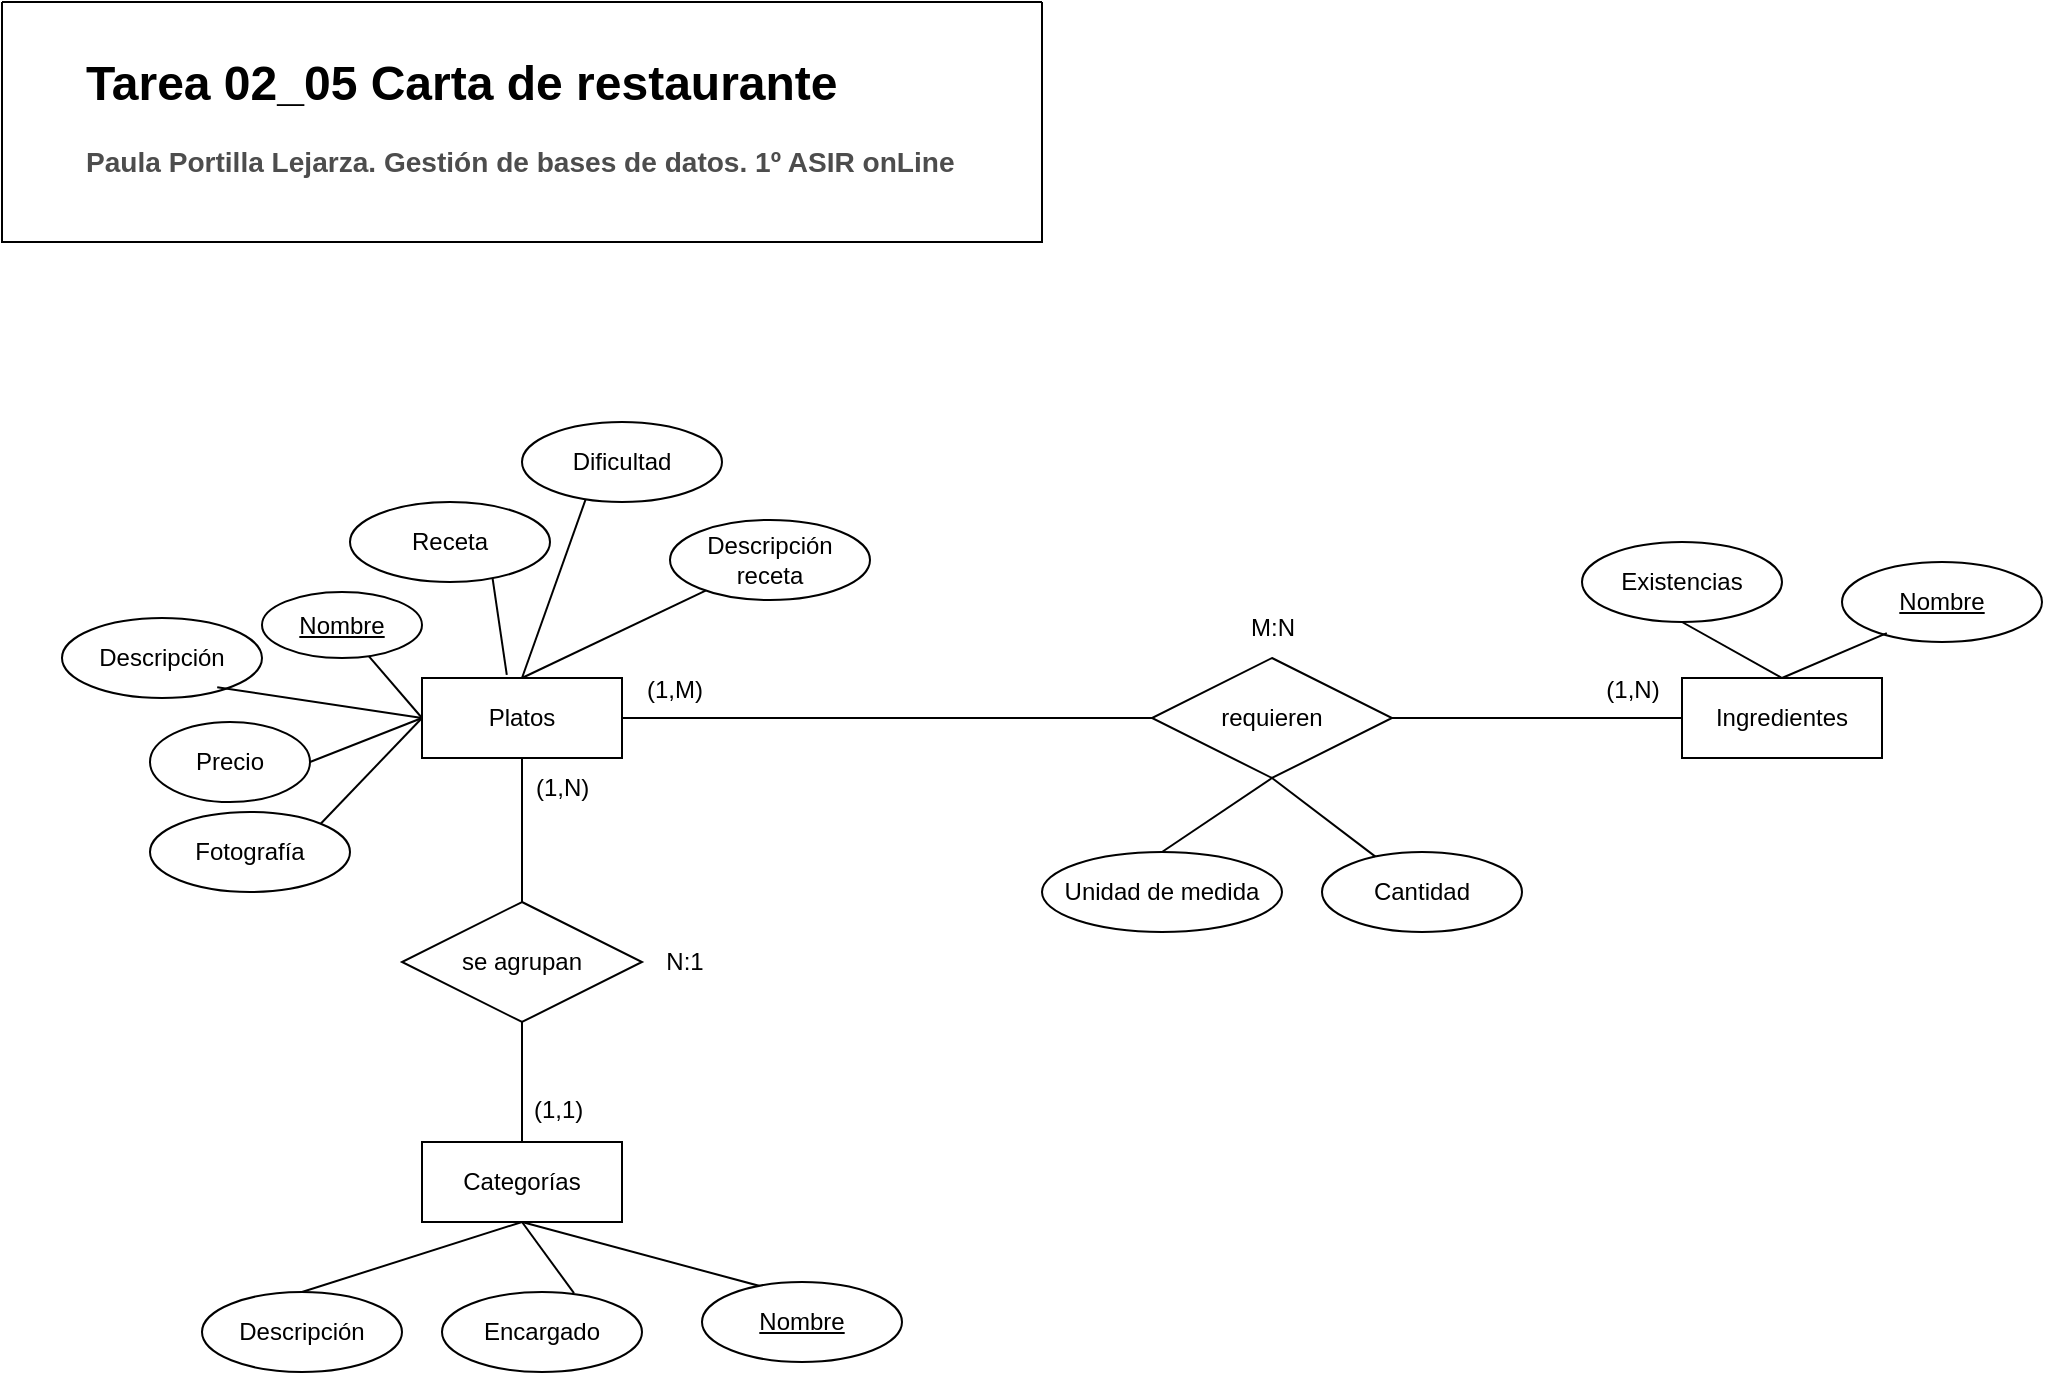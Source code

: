 <mxfile version="24.8.9">
  <diagram name="Page-1" id="WBDv5_wROoBOC59eoUjj">
    <mxGraphModel dx="1750" dy="897" grid="1" gridSize="10" guides="1" tooltips="1" connect="1" arrows="1" fold="1" page="1" pageScale="1" pageWidth="1169" pageHeight="827" math="0" shadow="0">
      <root>
        <mxCell id="0" />
        <mxCell id="1" parent="0" />
        <mxCell id="DAipajvYqbnX_JBAI4qC-70" value="" style="endArrow=none;html=1;rounded=0;exitX=0.5;exitY=0;exitDx=0;exitDy=0;entryX=0.5;entryY=1;entryDx=0;entryDy=0;" parent="1" target="DAipajvYqbnX_JBAI4qC-21" edge="1">
          <mxGeometry relative="1" as="geometry">
            <mxPoint x="440" y="695" as="sourcePoint" />
            <mxPoint x="340" y="635" as="targetPoint" />
          </mxGeometry>
        </mxCell>
        <mxCell id="DAipajvYqbnX_JBAI4qC-47" value="" style="endArrow=none;html=1;rounded=0;exitX=0.332;exitY=0.87;exitDx=0;exitDy=0;entryX=0.5;entryY=0;entryDx=0;entryDy=0;exitPerimeter=0;" parent="1" source="DAipajvYqbnX_JBAI4qC-4" target="DAipajvYqbnX_JBAI4qC-1" edge="1">
          <mxGeometry relative="1" as="geometry">
            <mxPoint x="250" y="540" as="sourcePoint" />
            <mxPoint x="410" y="540" as="targetPoint" />
          </mxGeometry>
        </mxCell>
        <mxCell id="DAipajvYqbnX_JBAI4qC-53" value="" style="endArrow=none;html=1;rounded=0;entryX=0.712;entryY=0.94;entryDx=0;entryDy=0;exitX=0.424;exitY=-0.04;exitDx=0;exitDy=0;exitPerimeter=0;entryPerimeter=0;" parent="1" source="DAipajvYqbnX_JBAI4qC-1" target="DAipajvYqbnX_JBAI4qC-13" edge="1">
          <mxGeometry relative="1" as="geometry">
            <mxPoint x="315" y="410" as="sourcePoint" />
            <mxPoint x="354" y="370" as="targetPoint" />
          </mxGeometry>
        </mxCell>
        <mxCell id="DAipajvYqbnX_JBAI4qC-28" style="edgeStyle=orthogonalEdgeStyle;rounded=0;orthogonalLoop=1;jettySize=auto;html=1;exitX=0.5;exitY=1;exitDx=0;exitDy=0;entryX=0.5;entryY=0;entryDx=0;entryDy=0;endArrow=none;endFill=0;" parent="1" source="DAipajvYqbnX_JBAI4qC-1" target="DAipajvYqbnX_JBAI4qC-25" edge="1">
          <mxGeometry relative="1" as="geometry" />
        </mxCell>
        <mxCell id="DAipajvYqbnX_JBAI4qC-1" value="Platos" style="whiteSpace=wrap;html=1;align=center;" parent="1" vertex="1">
          <mxGeometry x="260" y="388" width="100" height="40" as="geometry" />
        </mxCell>
        <mxCell id="DAipajvYqbnX_JBAI4qC-3" value="Descripción" style="ellipse;whiteSpace=wrap;html=1;align=center;" parent="1" vertex="1">
          <mxGeometry x="80" y="358" width="100" height="40" as="geometry" />
        </mxCell>
        <mxCell id="DAipajvYqbnX_JBAI4qC-4" value="Dificultad" style="ellipse;whiteSpace=wrap;html=1;align=center;" parent="1" vertex="1">
          <mxGeometry x="310" y="260" width="100" height="40" as="geometry" />
        </mxCell>
        <mxCell id="DAipajvYqbnX_JBAI4qC-5" value="Fotografía" style="ellipse;whiteSpace=wrap;html=1;align=center;" parent="1" vertex="1">
          <mxGeometry x="124" y="455" width="100" height="40" as="geometry" />
        </mxCell>
        <mxCell id="DAipajvYqbnX_JBAI4qC-6" value="Precio" style="ellipse;whiteSpace=wrap;html=1;align=center;" parent="1" vertex="1">
          <mxGeometry x="124" y="410" width="80" height="40" as="geometry" />
        </mxCell>
        <mxCell id="DAipajvYqbnX_JBAI4qC-7" value="Nombre" style="ellipse;whiteSpace=wrap;html=1;align=center;fontStyle=4;" parent="1" vertex="1">
          <mxGeometry x="180" y="345" width="80" height="33" as="geometry" />
        </mxCell>
        <mxCell id="DAipajvYqbnX_JBAI4qC-30" value="" style="edgeStyle=orthogonalEdgeStyle;rounded=0;orthogonalLoop=1;jettySize=auto;html=1;endArrow=none;endFill=0;" parent="1" source="DAipajvYqbnX_JBAI4qC-11" target="DAipajvYqbnX_JBAI4qC-1" edge="1">
          <mxGeometry relative="1" as="geometry" />
        </mxCell>
        <mxCell id="DAipajvYqbnX_JBAI4qC-52" style="edgeStyle=orthogonalEdgeStyle;rounded=0;orthogonalLoop=1;jettySize=auto;html=1;exitX=1;exitY=0.5;exitDx=0;exitDy=0;entryX=0;entryY=0.5;entryDx=0;entryDy=0;endArrow=none;endFill=0;" parent="1" source="DAipajvYqbnX_JBAI4qC-11" target="DAipajvYqbnX_JBAI4qC-17" edge="1">
          <mxGeometry relative="1" as="geometry" />
        </mxCell>
        <mxCell id="DAipajvYqbnX_JBAI4qC-11" value="requieren" style="shape=rhombus;perimeter=rhombusPerimeter;whiteSpace=wrap;html=1;align=center;" parent="1" vertex="1">
          <mxGeometry x="625" y="378" width="120" height="60" as="geometry" />
        </mxCell>
        <mxCell id="DAipajvYqbnX_JBAI4qC-12" value="Descripción" style="ellipse;whiteSpace=wrap;html=1;align=center;" parent="1" vertex="1">
          <mxGeometry x="150" y="695" width="100" height="40" as="geometry" />
        </mxCell>
        <mxCell id="DAipajvYqbnX_JBAI4qC-13" value="Receta" style="ellipse;whiteSpace=wrap;html=1;align=center;" parent="1" vertex="1">
          <mxGeometry x="224" y="300" width="100" height="40" as="geometry" />
        </mxCell>
        <mxCell id="DAipajvYqbnX_JBAI4qC-14" value="Unidad de medida" style="ellipse;whiteSpace=wrap;html=1;align=center;" parent="1" vertex="1">
          <mxGeometry x="570" y="475" width="120" height="40" as="geometry" />
        </mxCell>
        <mxCell id="DAipajvYqbnX_JBAI4qC-15" value="Cantidad" style="ellipse;whiteSpace=wrap;html=1;align=center;" parent="1" vertex="1">
          <mxGeometry x="710" y="475" width="100" height="40" as="geometry" />
        </mxCell>
        <mxCell id="DAipajvYqbnX_JBAI4qC-73" style="edgeStyle=orthogonalEdgeStyle;rounded=0;orthogonalLoop=1;jettySize=auto;html=1;exitX=0.75;exitY=1;exitDx=0;exitDy=0;" parent="1" source="DAipajvYqbnX_JBAI4qC-17" edge="1">
          <mxGeometry relative="1" as="geometry">
            <mxPoint x="960" y="390" as="targetPoint" />
          </mxGeometry>
        </mxCell>
        <mxCell id="DAipajvYqbnX_JBAI4qC-17" value="Ingredientes" style="whiteSpace=wrap;html=1;align=center;" parent="1" vertex="1">
          <mxGeometry x="890" y="388" width="100" height="40" as="geometry" />
        </mxCell>
        <mxCell id="DAipajvYqbnX_JBAI4qC-19" value="Existencias" style="ellipse;whiteSpace=wrap;html=1;align=center;" parent="1" vertex="1">
          <mxGeometry x="840" y="320" width="100" height="40" as="geometry" />
        </mxCell>
        <mxCell id="DAipajvYqbnX_JBAI4qC-21" value="Categorías" style="whiteSpace=wrap;html=1;align=center;" parent="1" vertex="1">
          <mxGeometry x="260" y="620" width="100" height="40" as="geometry" />
        </mxCell>
        <mxCell id="DAipajvYqbnX_JBAI4qC-29" style="edgeStyle=orthogonalEdgeStyle;rounded=0;orthogonalLoop=1;jettySize=auto;html=1;exitX=0.5;exitY=1;exitDx=0;exitDy=0;entryX=0.5;entryY=0;entryDx=0;entryDy=0;endArrow=none;endFill=0;" parent="1" source="DAipajvYqbnX_JBAI4qC-25" target="DAipajvYqbnX_JBAI4qC-21" edge="1">
          <mxGeometry relative="1" as="geometry" />
        </mxCell>
        <mxCell id="DAipajvYqbnX_JBAI4qC-25" value="se agrupan" style="shape=rhombus;perimeter=rhombusPerimeter;whiteSpace=wrap;html=1;align=center;" parent="1" vertex="1">
          <mxGeometry x="250" y="500" width="120" height="60" as="geometry" />
        </mxCell>
        <mxCell id="DAipajvYqbnX_JBAI4qC-26" value="Nombre" style="ellipse;whiteSpace=wrap;html=1;align=center;fontStyle=4;" parent="1" vertex="1">
          <mxGeometry x="400" y="690" width="100" height="40" as="geometry" />
        </mxCell>
        <mxCell id="DAipajvYqbnX_JBAI4qC-27" value="Encargado" style="ellipse;whiteSpace=wrap;html=1;align=center;" parent="1" vertex="1">
          <mxGeometry x="270" y="695" width="100" height="40" as="geometry" />
        </mxCell>
        <mxCell id="DAipajvYqbnX_JBAI4qC-36" value="(1,1)" style="text;strokeColor=none;fillColor=none;spacingLeft=4;spacingRight=4;overflow=hidden;rotatable=0;points=[[0,0.5],[1,0.5]];portConstraint=eastwest;fontSize=12;whiteSpace=wrap;html=1;" parent="1" vertex="1">
          <mxGeometry x="310" y="590" width="40" height="30" as="geometry" />
        </mxCell>
        <mxCell id="DAipajvYqbnX_JBAI4qC-37" value="(1,N)" style="text;strokeColor=none;fillColor=none;spacingLeft=4;spacingRight=4;overflow=hidden;rotatable=0;points=[[0,0.5],[1,0.5]];portConstraint=eastwest;fontSize=12;whiteSpace=wrap;html=1;" parent="1" vertex="1">
          <mxGeometry x="311" y="429" width="40" height="30" as="geometry" />
        </mxCell>
        <mxCell id="DAipajvYqbnX_JBAI4qC-38" value="N:1" style="text;html=1;align=center;verticalAlign=middle;resizable=0;points=[];autosize=1;strokeColor=none;fillColor=none;" parent="1" vertex="1">
          <mxGeometry x="371" y="515" width="40" height="30" as="geometry" />
        </mxCell>
        <mxCell id="DAipajvYqbnX_JBAI4qC-40" value="(1,M)" style="text;html=1;align=center;verticalAlign=middle;resizable=0;points=[];autosize=1;strokeColor=none;fillColor=none;" parent="1" vertex="1">
          <mxGeometry x="361" y="379" width="50" height="30" as="geometry" />
        </mxCell>
        <mxCell id="DAipajvYqbnX_JBAI4qC-43" value="(1,N)" style="text;html=1;align=center;verticalAlign=middle;resizable=0;points=[];autosize=1;strokeColor=none;fillColor=none;" parent="1" vertex="1">
          <mxGeometry x="840" y="379" width="50" height="30" as="geometry" />
        </mxCell>
        <mxCell id="DAipajvYqbnX_JBAI4qC-44" value="M:N" style="text;html=1;align=center;verticalAlign=middle;resizable=0;points=[];autosize=1;strokeColor=none;fillColor=none;" parent="1" vertex="1">
          <mxGeometry x="660" y="348" width="50" height="30" as="geometry" />
        </mxCell>
        <mxCell id="DAipajvYqbnX_JBAI4qC-46" value="" style="endArrow=none;html=1;rounded=0;entryX=0;entryY=0.5;entryDx=0;entryDy=0;" parent="1" source="DAipajvYqbnX_JBAI4qC-7" target="DAipajvYqbnX_JBAI4qC-1" edge="1">
          <mxGeometry relative="1" as="geometry">
            <mxPoint x="250" y="540" as="sourcePoint" />
            <mxPoint x="280" y="420" as="targetPoint" />
          </mxGeometry>
        </mxCell>
        <mxCell id="DAipajvYqbnX_JBAI4qC-48" value="" style="endArrow=none;html=1;rounded=0;entryX=0.776;entryY=0.865;entryDx=0;entryDy=0;exitX=0;exitY=0.5;exitDx=0;exitDy=0;entryPerimeter=0;" parent="1" source="DAipajvYqbnX_JBAI4qC-1" target="DAipajvYqbnX_JBAI4qC-3" edge="1">
          <mxGeometry relative="1" as="geometry">
            <mxPoint x="314" y="369.5" as="sourcePoint" />
            <mxPoint x="474" y="369.5" as="targetPoint" />
          </mxGeometry>
        </mxCell>
        <mxCell id="DAipajvYqbnX_JBAI4qC-50" value="" style="endArrow=none;html=1;rounded=0;exitX=1;exitY=0.5;exitDx=0;exitDy=0;entryX=0;entryY=0.5;entryDx=0;entryDy=0;" parent="1" source="DAipajvYqbnX_JBAI4qC-6" target="DAipajvYqbnX_JBAI4qC-1" edge="1">
          <mxGeometry relative="1" as="geometry">
            <mxPoint x="250" y="540" as="sourcePoint" />
            <mxPoint x="410" y="540" as="targetPoint" />
          </mxGeometry>
        </mxCell>
        <mxCell id="DAipajvYqbnX_JBAI4qC-51" value="" style="endArrow=none;html=1;rounded=0;entryX=0;entryY=0.5;entryDx=0;entryDy=0;exitX=1;exitY=0;exitDx=0;exitDy=0;" parent="1" source="DAipajvYqbnX_JBAI4qC-5" target="DAipajvYqbnX_JBAI4qC-1" edge="1">
          <mxGeometry relative="1" as="geometry">
            <mxPoint x="230" y="450" as="sourcePoint" />
            <mxPoint x="410" y="540" as="targetPoint" />
          </mxGeometry>
        </mxCell>
        <mxCell id="DAipajvYqbnX_JBAI4qC-56" value="" style="endArrow=none;html=1;rounded=0;exitX=0.5;exitY=1;exitDx=0;exitDy=0;" parent="1" source="DAipajvYqbnX_JBAI4qC-11" target="DAipajvYqbnX_JBAI4qC-15" edge="1">
          <mxGeometry relative="1" as="geometry">
            <mxPoint x="499" y="510" as="sourcePoint" />
            <mxPoint x="559" y="470" as="targetPoint" />
          </mxGeometry>
        </mxCell>
        <mxCell id="DAipajvYqbnX_JBAI4qC-57" value="" style="endArrow=none;html=1;rounded=0;entryX=0.5;entryY=0;entryDx=0;entryDy=0;exitX=0.5;exitY=1;exitDx=0;exitDy=0;" parent="1" source="DAipajvYqbnX_JBAI4qC-11" target="DAipajvYqbnX_JBAI4qC-14" edge="1">
          <mxGeometry relative="1" as="geometry">
            <mxPoint x="505" y="535" as="sourcePoint" />
            <mxPoint x="575" y="520" as="targetPoint" />
          </mxGeometry>
        </mxCell>
        <mxCell id="DAipajvYqbnX_JBAI4qC-58" value="Descripción&lt;div&gt;receta&lt;/div&gt;" style="ellipse;whiteSpace=wrap;html=1;align=center;" parent="1" vertex="1">
          <mxGeometry x="384" y="309" width="100" height="40" as="geometry" />
        </mxCell>
        <mxCell id="DAipajvYqbnX_JBAI4qC-62" value="Nombre" style="ellipse;whiteSpace=wrap;html=1;align=center;fontStyle=4;" parent="1" vertex="1">
          <mxGeometry x="970" y="330" width="100" height="40" as="geometry" />
        </mxCell>
        <mxCell id="DAipajvYqbnX_JBAI4qC-65" value="" style="endArrow=none;html=1;rounded=0;entryX=0.5;entryY=0;entryDx=0;entryDy=0;" parent="1" source="DAipajvYqbnX_JBAI4qC-58" target="DAipajvYqbnX_JBAI4qC-1" edge="1">
          <mxGeometry relative="1" as="geometry">
            <mxPoint x="340" y="510" as="sourcePoint" />
            <mxPoint x="500" y="510" as="targetPoint" />
          </mxGeometry>
        </mxCell>
        <mxCell id="DAipajvYqbnX_JBAI4qC-68" value="" style="endArrow=none;html=1;rounded=0;exitX=0.5;exitY=1;exitDx=0;exitDy=0;entryX=0.5;entryY=0;entryDx=0;entryDy=0;" parent="1" source="DAipajvYqbnX_JBAI4qC-19" target="DAipajvYqbnX_JBAI4qC-17" edge="1">
          <mxGeometry relative="1" as="geometry">
            <mxPoint x="530" y="510" as="sourcePoint" />
            <mxPoint x="690" y="510" as="targetPoint" />
          </mxGeometry>
        </mxCell>
        <mxCell id="DAipajvYqbnX_JBAI4qC-69" value="" style="endArrow=none;html=1;rounded=0;exitX=0.224;exitY=0.89;exitDx=0;exitDy=0;exitPerimeter=0;entryX=0.5;entryY=0;entryDx=0;entryDy=0;" parent="1" source="DAipajvYqbnX_JBAI4qC-62" target="DAipajvYqbnX_JBAI4qC-17" edge="1">
          <mxGeometry relative="1" as="geometry">
            <mxPoint x="530" y="510" as="sourcePoint" />
            <mxPoint x="690" y="510" as="targetPoint" />
          </mxGeometry>
        </mxCell>
        <mxCell id="DAipajvYqbnX_JBAI4qC-71" value="" style="endArrow=none;html=1;rounded=0;exitX=0.5;exitY=1;exitDx=0;exitDy=0;entryX=0.66;entryY=0.015;entryDx=0;entryDy=0;entryPerimeter=0;" parent="1" source="DAipajvYqbnX_JBAI4qC-21" target="DAipajvYqbnX_JBAI4qC-27" edge="1">
          <mxGeometry relative="1" as="geometry">
            <mxPoint x="340" y="535" as="sourcePoint" />
            <mxPoint x="500" y="535" as="targetPoint" />
          </mxGeometry>
        </mxCell>
        <mxCell id="DAipajvYqbnX_JBAI4qC-72" value="" style="endArrow=none;html=1;rounded=0;exitX=0.5;exitY=1;exitDx=0;exitDy=0;entryX=0.5;entryY=0;entryDx=0;entryDy=0;" parent="1" source="DAipajvYqbnX_JBAI4qC-21" target="DAipajvYqbnX_JBAI4qC-12" edge="1">
          <mxGeometry relative="1" as="geometry">
            <mxPoint x="340" y="535" as="sourcePoint" />
            <mxPoint x="210" y="665" as="targetPoint" />
          </mxGeometry>
        </mxCell>
        <mxCell id="bMmweuutcmvrdI1H2YCv-3" value="" style="swimlane;startSize=0;" vertex="1" parent="1">
          <mxGeometry x="50" y="50" width="520" height="120" as="geometry" />
        </mxCell>
        <mxCell id="bMmweuutcmvrdI1H2YCv-4" value="&lt;h1 style=&quot;margin-top: 0px;&quot;&gt;Tarea 02_05 Carta de restaurante&lt;/h1&gt;&lt;h3&gt;&lt;font color=&quot;#4d4d4d&quot;&gt;Paula Portilla Lejarza.&amp;nbsp;&lt;/font&gt;&lt;span style=&quot;background-color: initial; font-size: 14.04px;&quot;&gt;&lt;font color=&quot;#4d4d4d&quot;&gt;Gestión de bases de datos. 1º ASIR onLine&lt;/font&gt;&lt;/span&gt;&lt;/h3&gt;" style="text;html=1;whiteSpace=wrap;overflow=hidden;rounded=0;" vertex="1" parent="bMmweuutcmvrdI1H2YCv-3">
          <mxGeometry x="40" y="20" width="860" height="120" as="geometry" />
        </mxCell>
      </root>
    </mxGraphModel>
  </diagram>
</mxfile>

